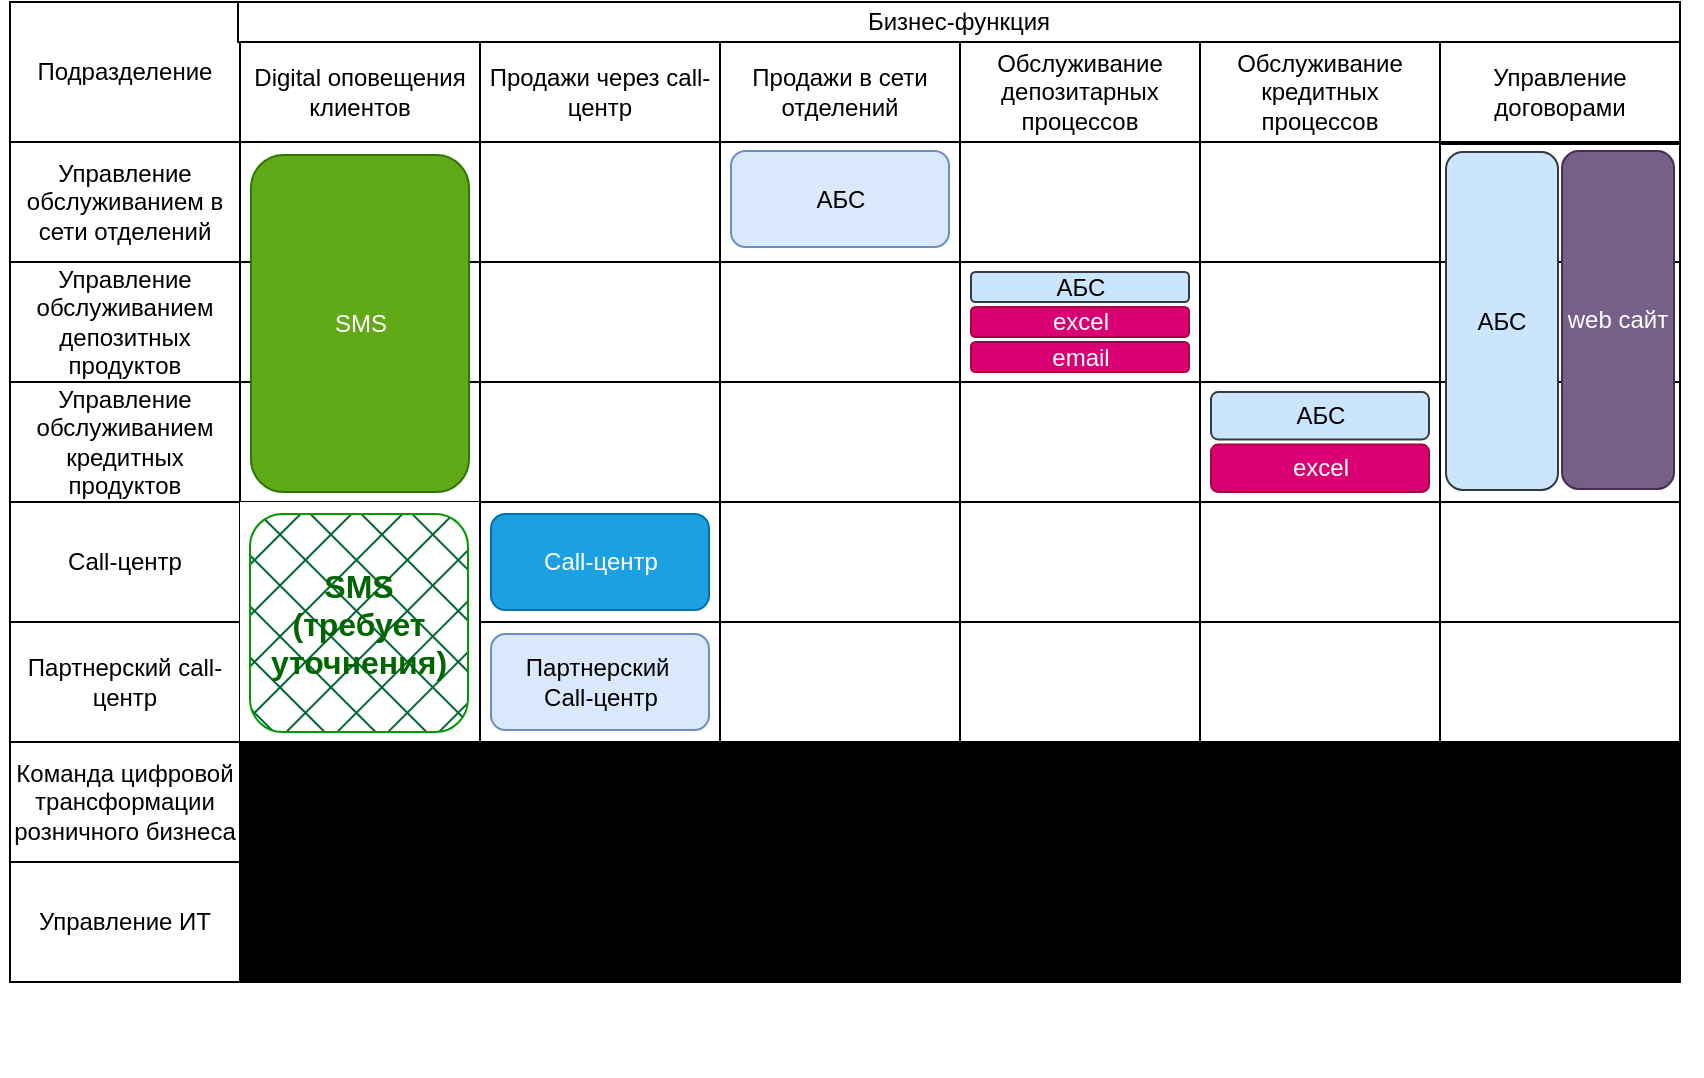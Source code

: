 <mxfile>
    <diagram name="Page-1" id="EDruNcVgQrR1iOMbviFJ">
        <mxGraphModel dx="977" dy="540" grid="0" gridSize="5" guides="1" tooltips="1" connect="1" arrows="1" fold="1" page="1" pageScale="1" pageWidth="850" pageHeight="1100" math="0" shadow="0">
            <root>
                <mxCell id="0"/>
                <mxCell id="1" parent="0"/>
                <mxCell id="CMrMNQIp8Kjfouo7Vvd6-123" value="" style="group;fillColor=none;container=0;" parent="1" vertex="1" connectable="0">
                    <mxGeometry y="40" width="851" height="537" as="geometry"/>
                </mxCell>
                <mxCell id="CMrMNQIp8Kjfouo7Vvd6-51" value="Управление обслуживанием в сети отделений" style="rounded=0;whiteSpace=wrap;html=1;" parent="1" vertex="1">
                    <mxGeometry x="5" y="110" width="115" height="60" as="geometry"/>
                </mxCell>
                <mxCell id="CMrMNQIp8Kjfouo7Vvd6-52" value="Управление обслуживанием депозитных продуктов" style="rounded=0;whiteSpace=wrap;html=1;" parent="1" vertex="1">
                    <mxGeometry x="5" y="170" width="115" height="60" as="geometry"/>
                </mxCell>
                <mxCell id="CMrMNQIp8Kjfouo7Vvd6-53" value="Управление обслуживанием кредитных продуктов" style="rounded=0;whiteSpace=wrap;html=1;" parent="1" vertex="1">
                    <mxGeometry x="5" y="230" width="115" height="60" as="geometry"/>
                </mxCell>
                <mxCell id="CMrMNQIp8Kjfouo7Vvd6-54" value="Call-центр" style="rounded=0;whiteSpace=wrap;html=1;" parent="1" vertex="1">
                    <mxGeometry x="5" y="290" width="115" height="60" as="geometry"/>
                </mxCell>
                <mxCell id="CMrMNQIp8Kjfouo7Vvd6-55" value="Партнерский call-центр" style="rounded=0;whiteSpace=wrap;html=1;" parent="1" vertex="1">
                    <mxGeometry x="5" y="350" width="115" height="60" as="geometry"/>
                </mxCell>
                <mxCell id="CMrMNQIp8Kjfouo7Vvd6-56" value="Команда цифровой трансформации розничного бизнеса" style="rounded=0;whiteSpace=wrap;html=1;" parent="1" vertex="1">
                    <mxGeometry x="5" y="410" width="115" height="60" as="geometry"/>
                </mxCell>
                <mxCell id="CMrMNQIp8Kjfouo7Vvd6-57" value="Управление ИТ" style="rounded=0;whiteSpace=wrap;html=1;" parent="1" vertex="1">
                    <mxGeometry x="5" y="470" width="115" height="60" as="geometry"/>
                </mxCell>
                <mxCell id="CMrMNQIp8Kjfouo7Vvd6-58" value="&lt;div&gt;&lt;span style=&quot;background-color: transparent; color: light-dark(rgb(0, 0, 0), rgb(255, 255, 255));&quot;&gt;Подразделение&lt;/span&gt;&lt;/div&gt;" style="rounded=0;whiteSpace=wrap;html=1;" parent="1" vertex="1">
                    <mxGeometry x="5" y="40" width="115" height="70" as="geometry"/>
                </mxCell>
                <mxCell id="CMrMNQIp8Kjfouo7Vvd6-59" value="" style="rounded=0;whiteSpace=wrap;html=1;" parent="1" vertex="1">
                    <mxGeometry x="120" y="110" width="120" height="60" as="geometry"/>
                </mxCell>
                <mxCell id="CMrMNQIp8Kjfouo7Vvd6-60" value="" style="rounded=0;whiteSpace=wrap;html=1;" parent="1" vertex="1">
                    <mxGeometry x="120" y="170" width="120" height="60" as="geometry"/>
                </mxCell>
                <mxCell id="CMrMNQIp8Kjfouo7Vvd6-61" value="" style="rounded=0;whiteSpace=wrap;html=1;" parent="1" vertex="1">
                    <mxGeometry x="120" y="230" width="120" height="60" as="geometry"/>
                </mxCell>
                <mxCell id="CMrMNQIp8Kjfouo7Vvd6-62" value="" style="rounded=0;whiteSpace=wrap;html=1;strokeColor=none;" parent="1" vertex="1">
                    <mxGeometry x="120" y="290" width="120" height="60" as="geometry"/>
                </mxCell>
                <mxCell id="CMrMNQIp8Kjfouo7Vvd6-63" value="" style="rounded=0;whiteSpace=wrap;html=1;strokeColor=none;" parent="1" vertex="1">
                    <mxGeometry x="120" y="350" width="120" height="60" as="geometry"/>
                </mxCell>
                <mxCell id="CMrMNQIp8Kjfouo7Vvd6-75" value="" style="rounded=0;whiteSpace=wrap;html=1;" parent="1" vertex="1">
                    <mxGeometry x="240" y="110" width="120" height="60" as="geometry"/>
                </mxCell>
                <mxCell id="CMrMNQIp8Kjfouo7Vvd6-76" value="" style="rounded=0;whiteSpace=wrap;html=1;" parent="1" vertex="1">
                    <mxGeometry x="240" y="170" width="120" height="60" as="geometry"/>
                </mxCell>
                <mxCell id="CMrMNQIp8Kjfouo7Vvd6-77" value="" style="rounded=0;whiteSpace=wrap;html=1;" parent="1" vertex="1">
                    <mxGeometry x="240" y="230" width="120" height="60" as="geometry"/>
                </mxCell>
                <mxCell id="CMrMNQIp8Kjfouo7Vvd6-78" value="" style="rounded=0;whiteSpace=wrap;html=1;" parent="1" vertex="1">
                    <mxGeometry x="240" y="290" width="120" height="60" as="geometry"/>
                </mxCell>
                <mxCell id="CMrMNQIp8Kjfouo7Vvd6-79" value="" style="rounded=0;whiteSpace=wrap;html=1;" parent="1" vertex="1">
                    <mxGeometry x="240" y="350" width="120" height="60" as="geometry"/>
                </mxCell>
                <mxCell id="CMrMNQIp8Kjfouo7Vvd6-83" value="&lt;div&gt;&lt;br&gt;&lt;/div&gt;&lt;div&gt;&lt;br&gt;&lt;/div&gt;" style="rounded=0;whiteSpace=wrap;html=1;" parent="1" vertex="1">
                    <mxGeometry x="360" y="110" width="120" height="60" as="geometry"/>
                </mxCell>
                <mxCell id="CMrMNQIp8Kjfouo7Vvd6-84" value="" style="rounded=0;whiteSpace=wrap;html=1;" parent="1" vertex="1">
                    <mxGeometry x="360" y="170" width="120" height="60" as="geometry"/>
                </mxCell>
                <mxCell id="CMrMNQIp8Kjfouo7Vvd6-85" value="" style="rounded=0;whiteSpace=wrap;html=1;" parent="1" vertex="1">
                    <mxGeometry x="360" y="230" width="120" height="60" as="geometry"/>
                </mxCell>
                <mxCell id="CMrMNQIp8Kjfouo7Vvd6-86" value="" style="rounded=0;whiteSpace=wrap;html=1;" parent="1" vertex="1">
                    <mxGeometry x="360" y="290" width="120" height="60" as="geometry"/>
                </mxCell>
                <mxCell id="CMrMNQIp8Kjfouo7Vvd6-87" value="" style="rounded=0;whiteSpace=wrap;html=1;" parent="1" vertex="1">
                    <mxGeometry x="360" y="350" width="120" height="60" as="geometry"/>
                </mxCell>
                <mxCell id="CMrMNQIp8Kjfouo7Vvd6-91" value="" style="rounded=0;whiteSpace=wrap;html=1;" parent="1" vertex="1">
                    <mxGeometry x="480" y="110" width="120" height="60" as="geometry"/>
                </mxCell>
                <mxCell id="CMrMNQIp8Kjfouo7Vvd6-92" value="" style="rounded=0;whiteSpace=wrap;html=1;" parent="1" vertex="1">
                    <mxGeometry x="480" y="170" width="120" height="60" as="geometry"/>
                </mxCell>
                <mxCell id="CMrMNQIp8Kjfouo7Vvd6-93" value="" style="rounded=0;whiteSpace=wrap;html=1;" parent="1" vertex="1">
                    <mxGeometry x="480" y="230" width="120" height="60" as="geometry"/>
                </mxCell>
                <mxCell id="CMrMNQIp8Kjfouo7Vvd6-94" value="" style="rounded=0;whiteSpace=wrap;html=1;" parent="1" vertex="1">
                    <mxGeometry x="480" y="290" width="120" height="60" as="geometry"/>
                </mxCell>
                <mxCell id="CMrMNQIp8Kjfouo7Vvd6-95" value="" style="rounded=0;whiteSpace=wrap;html=1;" parent="1" vertex="1">
                    <mxGeometry x="480" y="350" width="120" height="60" as="geometry"/>
                </mxCell>
                <mxCell id="CMrMNQIp8Kjfouo7Vvd6-99" value="" style="rounded=0;whiteSpace=wrap;html=1;" parent="1" vertex="1">
                    <mxGeometry x="600" y="110" width="120" height="60" as="geometry"/>
                </mxCell>
                <mxCell id="CMrMNQIp8Kjfouo7Vvd6-100" value="" style="rounded=0;whiteSpace=wrap;html=1;" parent="1" vertex="1">
                    <mxGeometry x="600" y="170" width="120" height="60" as="geometry"/>
                </mxCell>
                <mxCell id="CMrMNQIp8Kjfouo7Vvd6-101" value="" style="rounded=0;whiteSpace=wrap;html=1;" parent="1" vertex="1">
                    <mxGeometry x="600" y="230" width="120" height="60" as="geometry"/>
                </mxCell>
                <mxCell id="CMrMNQIp8Kjfouo7Vvd6-102" value="" style="rounded=0;whiteSpace=wrap;html=1;" parent="1" vertex="1">
                    <mxGeometry x="600" y="290" width="120" height="60" as="geometry"/>
                </mxCell>
                <mxCell id="CMrMNQIp8Kjfouo7Vvd6-103" value="" style="rounded=0;whiteSpace=wrap;html=1;" parent="1" vertex="1">
                    <mxGeometry x="600" y="350" width="120" height="60" as="geometry"/>
                </mxCell>
                <mxCell id="CMrMNQIp8Kjfouo7Vvd6-107" value="" style="rounded=0;whiteSpace=wrap;html=1;" parent="1" vertex="1">
                    <mxGeometry x="720" y="111" width="120" height="60" as="geometry"/>
                </mxCell>
                <mxCell id="CMrMNQIp8Kjfouo7Vvd6-108" value="" style="rounded=0;whiteSpace=wrap;html=1;" parent="1" vertex="1">
                    <mxGeometry x="720" y="170" width="120" height="60" as="geometry"/>
                </mxCell>
                <mxCell id="CMrMNQIp8Kjfouo7Vvd6-109" value="" style="rounded=0;whiteSpace=wrap;html=1;" parent="1" vertex="1">
                    <mxGeometry x="720" y="230" width="120" height="60" as="geometry"/>
                </mxCell>
                <mxCell id="CMrMNQIp8Kjfouo7Vvd6-110" value="" style="rounded=0;whiteSpace=wrap;html=1;" parent="1" vertex="1">
                    <mxGeometry x="720" y="290" width="120" height="60" as="geometry"/>
                </mxCell>
                <mxCell id="CMrMNQIp8Kjfouo7Vvd6-111" value="" style="rounded=0;whiteSpace=wrap;html=1;" parent="1" vertex="1">
                    <mxGeometry x="720" y="350" width="120" height="60" as="geometry"/>
                </mxCell>
                <mxCell id="CMrMNQIp8Kjfouo7Vvd6-115" value="Бизнес-функция" style="rounded=0;whiteSpace=wrap;html=1;" parent="1" vertex="1">
                    <mxGeometry x="119" y="40" width="721" height="20" as="geometry"/>
                </mxCell>
                <mxCell id="CMrMNQIp8Kjfouo7Vvd6-116" value="&lt;div&gt;&lt;span style=&quot;background-color: transparent; color: light-dark(rgb(0, 0, 0), rgb(255, 255, 255));&quot;&gt;Digital оповещения клиентов&lt;/span&gt;&lt;/div&gt;" style="rounded=0;whiteSpace=wrap;html=1;" parent="1" vertex="1">
                    <mxGeometry x="120" y="60" width="120" height="50" as="geometry"/>
                </mxCell>
                <mxCell id="CMrMNQIp8Kjfouo7Vvd6-117" value="&lt;div&gt;&lt;span style=&quot;background-color: transparent; color: light-dark(rgb(0, 0, 0), rgb(255, 255, 255));&quot;&gt;Продажи через call-центр&lt;/span&gt;&lt;/div&gt;" style="rounded=0;whiteSpace=wrap;html=1;" parent="1" vertex="1">
                    <mxGeometry x="240" y="60" width="120" height="50" as="geometry"/>
                </mxCell>
                <mxCell id="CMrMNQIp8Kjfouo7Vvd6-118" value="Продажи в сети отделений" style="rounded=0;whiteSpace=wrap;html=1;" parent="1" vertex="1">
                    <mxGeometry x="360" y="60" width="120" height="50" as="geometry"/>
                </mxCell>
                <mxCell id="CMrMNQIp8Kjfouo7Vvd6-119" value="Обслуживание депозитарных процессов" style="rounded=0;whiteSpace=wrap;html=1;" parent="1" vertex="1">
                    <mxGeometry x="480" y="60" width="120" height="50" as="geometry"/>
                </mxCell>
                <mxCell id="CMrMNQIp8Kjfouo7Vvd6-121" value="Управление договорами" style="rounded=0;whiteSpace=wrap;html=1;" parent="1" vertex="1">
                    <mxGeometry x="720" y="60" width="120" height="50" as="geometry"/>
                </mxCell>
                <mxCell id="CMrMNQIp8Kjfouo7Vvd6-122" value="Обслуживание кредитных процессов" style="rounded=0;whiteSpace=wrap;html=1;" parent="1" vertex="1">
                    <mxGeometry x="600" y="60" width="120" height="50" as="geometry"/>
                </mxCell>
                <mxCell id="CMrMNQIp8Kjfouo7Vvd6-274" value="SMS" style="rounded=1;whiteSpace=wrap;html=1;fillColor=#60a917;fontColor=#ffffff;strokeColor=#2D7600;" parent="1" vertex="1">
                    <mxGeometry x="125.5" y="116.5" width="109" height="168.5" as="geometry"/>
                </mxCell>
                <mxCell id="CMrMNQIp8Kjfouo7Vvd6-335" value="Call-центр" style="rounded=1;whiteSpace=wrap;html=1;fillColor=#1ba1e2;fontColor=#ffffff;strokeColor=#006EAF;" parent="1" vertex="1">
                    <mxGeometry x="245.5" y="296" width="109" height="48" as="geometry"/>
                </mxCell>
                <mxCell id="CMrMNQIp8Kjfouo7Vvd6-336" value="Партнерский&amp;nbsp;&lt;div&gt;Call-центр&lt;/div&gt;" style="rounded=1;whiteSpace=wrap;html=1;fillColor=#dae8fc;strokeColor=#6c8ebf;" parent="1" vertex="1">
                    <mxGeometry x="245.5" y="356" width="109" height="48" as="geometry"/>
                </mxCell>
                <mxCell id="CMrMNQIp8Kjfouo7Vvd6-417" value="АБС" style="rounded=1;whiteSpace=wrap;html=1;fillColor=#cce5ff;strokeColor=#36393d;" parent="1" vertex="1">
                    <mxGeometry x="723" y="115" width="56" height="169" as="geometry"/>
                </mxCell>
                <mxCell id="CMrMNQIp8Kjfouo7Vvd6-419" value="web сайт" style="rounded=1;whiteSpace=wrap;html=1;fillColor=#76608a;strokeColor=#432D57;fontColor=#ffffff;" parent="1" vertex="1">
                    <mxGeometry x="781" y="114.5" width="56" height="169" as="geometry"/>
                </mxCell>
                <mxCell id="CMrMNQIp8Kjfouo7Vvd6-420" value="АБС" style="rounded=1;whiteSpace=wrap;html=1;fillColor=#dae8fc;strokeColor=#6c8ebf;gradientColor=none;" parent="1" vertex="1">
                    <mxGeometry x="365.5" y="114.5" width="109" height="48" as="geometry"/>
                </mxCell>
                <mxCell id="CMrMNQIp8Kjfouo7Vvd6-421" value="АБС" style="rounded=1;whiteSpace=wrap;html=1;fillColor=#cce5ff;strokeColor=#36393d;" parent="1" vertex="1">
                    <mxGeometry x="485.5" y="175" width="109" height="15" as="geometry"/>
                </mxCell>
                <mxCell id="CMrMNQIp8Kjfouo7Vvd6-488" value="excel" style="rounded=1;whiteSpace=wrap;html=1;fillColor=light-dark(#D80073,#CCFFE6);fontColor=#ffffff;strokeColor=light-dark(#A50040,#333333);" parent="1" vertex="1">
                    <mxGeometry x="485.5" y="192.5" width="109" height="15" as="geometry"/>
                </mxCell>
                <mxCell id="CMrMNQIp8Kjfouo7Vvd6-489" value="АБС" style="rounded=1;whiteSpace=wrap;html=1;fillColor=#cce5ff;strokeColor=#36393d;" parent="1" vertex="1">
                    <mxGeometry x="605.5" y="235" width="109" height="23.75" as="geometry"/>
                </mxCell>
                <mxCell id="CMrMNQIp8Kjfouo7Vvd6-490" value="excel" style="rounded=1;whiteSpace=wrap;html=1;fillColor=light-dark(#D80073,#CCFFE6);fontColor=#ffffff;strokeColor=light-dark(#A50040,#333333);" parent="1" vertex="1">
                    <mxGeometry x="605.5" y="261.25" width="109" height="23.75" as="geometry"/>
                </mxCell>
                <mxCell id="CMrMNQIp8Kjfouo7Vvd6-491" value="email" style="rounded=1;whiteSpace=wrap;html=1;fillColor=light-dark(#D80073,#CCFFE6);fontColor=#ffffff;strokeColor=light-dark(#A50040,#333333);" parent="1" vertex="1">
                    <mxGeometry x="485.5" y="210" width="109" height="15" as="geometry"/>
                </mxCell>
                <mxCell id="CMrMNQIp8Kjfouo7Vvd6-493" value="SMS&lt;div&gt;(требует уточнения)&lt;/div&gt;" style="rounded=1;whiteSpace=wrap;html=1;fillColor=#006633;fontColor=light-dark(#006600,#336600);strokeColor=#009900;fillStyle=cross-hatch;strokeWidth=1;perimeterSpacing=0;fontStyle=1;fontSize=16;gradientColor=none;" parent="1" vertex="1">
                    <mxGeometry x="125" y="296" width="109" height="109" as="geometry"/>
                </mxCell>
                <mxCell id="CMrMNQIp8Kjfouo7Vvd6-64" value="Подразделения поддержки бизнеса" style="rounded=0;whiteSpace=wrap;html=1;fillColor=light-dark(#333333,#4D4D4D);fillStyle=cross-hatch;strokeWidth=1;gradientColor=none;strokeColor=default;fontStyle=1" parent="1" vertex="1">
                    <mxGeometry x="120" y="410" width="720" height="120" as="geometry"/>
                </mxCell>
            </root>
        </mxGraphModel>
    </diagram>
</mxfile>